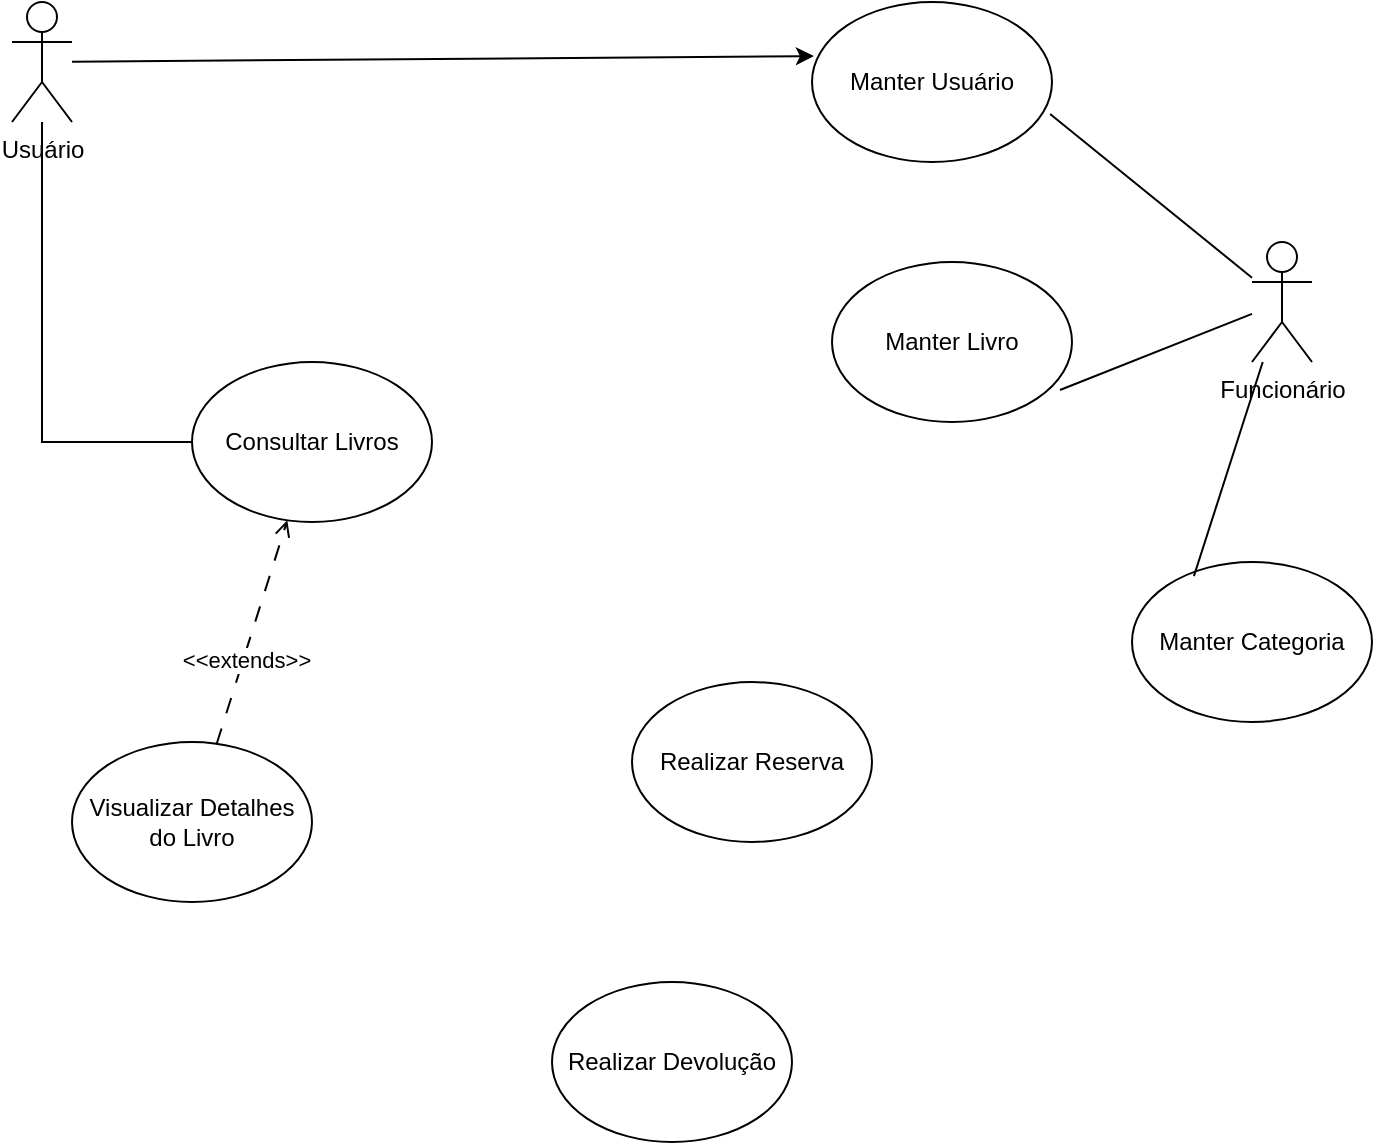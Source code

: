 <mxfile version="24.2.5" type="github">
  <diagram name="Página-1" id="rX_OChB66uoMsaLpp6ug">
    <mxGraphModel dx="1434" dy="772" grid="1" gridSize="10" guides="1" tooltips="1" connect="1" arrows="1" fold="1" page="1" pageScale="1" pageWidth="827" pageHeight="1169" math="0" shadow="0">
      <root>
        <mxCell id="0" />
        <mxCell id="1" parent="0" />
        <mxCell id="JcpWMlzMwsbFCnnu0zB2-1" value="Usuário&lt;div&gt;&lt;br&gt;&lt;/div&gt;" style="shape=umlActor;verticalLabelPosition=bottom;verticalAlign=top;html=1;outlineConnect=0;" vertex="1" parent="1">
          <mxGeometry x="60" y="140" width="30" height="60" as="geometry" />
        </mxCell>
        <mxCell id="JcpWMlzMwsbFCnnu0zB2-2" value="Funcionário" style="shape=umlActor;verticalLabelPosition=bottom;verticalAlign=top;html=1;outlineConnect=0;" vertex="1" parent="1">
          <mxGeometry x="680" y="260" width="30" height="60" as="geometry" />
        </mxCell>
        <mxCell id="JcpWMlzMwsbFCnnu0zB2-6" value="Manter Usuário" style="ellipse;whiteSpace=wrap;html=1;" vertex="1" parent="1">
          <mxGeometry x="460" y="140" width="120" height="80" as="geometry" />
        </mxCell>
        <mxCell id="JcpWMlzMwsbFCnnu0zB2-7" value="Manter Livro" style="ellipse;whiteSpace=wrap;html=1;" vertex="1" parent="1">
          <mxGeometry x="470" y="270" width="120" height="80" as="geometry" />
        </mxCell>
        <mxCell id="JcpWMlzMwsbFCnnu0zB2-16" style="edgeStyle=orthogonalEdgeStyle;rounded=0;orthogonalLoop=1;jettySize=auto;html=1;endArrow=none;endFill=0;" edge="1" parent="1" source="JcpWMlzMwsbFCnnu0zB2-8" target="JcpWMlzMwsbFCnnu0zB2-1">
          <mxGeometry relative="1" as="geometry" />
        </mxCell>
        <mxCell id="JcpWMlzMwsbFCnnu0zB2-8" value="Consultar Livros" style="ellipse;whiteSpace=wrap;html=1;" vertex="1" parent="1">
          <mxGeometry x="150" y="320" width="120" height="80" as="geometry" />
        </mxCell>
        <mxCell id="JcpWMlzMwsbFCnnu0zB2-19" style="rounded=0;orthogonalLoop=1;jettySize=auto;html=1;endArrow=open;endFill=0;dashed=1;dashPattern=8 8;" edge="1" parent="1" source="JcpWMlzMwsbFCnnu0zB2-9" target="JcpWMlzMwsbFCnnu0zB2-8">
          <mxGeometry relative="1" as="geometry" />
        </mxCell>
        <mxCell id="JcpWMlzMwsbFCnnu0zB2-20" value="&amp;lt;&amp;lt;extends&amp;gt;&amp;gt;" style="edgeLabel;html=1;align=center;verticalAlign=middle;resizable=0;points=[];" vertex="1" connectable="0" parent="JcpWMlzMwsbFCnnu0zB2-19">
          <mxGeometry x="-0.243" y="-1" relative="1" as="geometry">
            <mxPoint as="offset" />
          </mxGeometry>
        </mxCell>
        <mxCell id="JcpWMlzMwsbFCnnu0zB2-9" value="Visualizar Detalhes do Livro" style="ellipse;whiteSpace=wrap;html=1;" vertex="1" parent="1">
          <mxGeometry x="90" y="510" width="120" height="80" as="geometry" />
        </mxCell>
        <mxCell id="JcpWMlzMwsbFCnnu0zB2-10" value="Manter Categoria" style="ellipse;whiteSpace=wrap;html=1;" vertex="1" parent="1">
          <mxGeometry x="620" y="420" width="120" height="80" as="geometry" />
        </mxCell>
        <mxCell id="JcpWMlzMwsbFCnnu0zB2-11" value="Realizar Reserva" style="ellipse;whiteSpace=wrap;html=1;" vertex="1" parent="1">
          <mxGeometry x="370" y="480" width="120" height="80" as="geometry" />
        </mxCell>
        <mxCell id="JcpWMlzMwsbFCnnu0zB2-12" value="Realizar Devolução" style="ellipse;whiteSpace=wrap;html=1;" vertex="1" parent="1">
          <mxGeometry x="330" y="630" width="120" height="80" as="geometry" />
        </mxCell>
        <mxCell id="JcpWMlzMwsbFCnnu0zB2-13" style="rounded=0;orthogonalLoop=1;jettySize=auto;html=1;entryX=0.992;entryY=0.7;entryDx=0;entryDy=0;entryPerimeter=0;endArrow=none;endFill=0;" edge="1" parent="1" source="JcpWMlzMwsbFCnnu0zB2-2" target="JcpWMlzMwsbFCnnu0zB2-6">
          <mxGeometry relative="1" as="geometry" />
        </mxCell>
        <mxCell id="JcpWMlzMwsbFCnnu0zB2-14" style="rounded=0;orthogonalLoop=1;jettySize=auto;html=1;entryX=0.95;entryY=0.8;entryDx=0;entryDy=0;entryPerimeter=0;endArrow=none;endFill=0;" edge="1" parent="1" source="JcpWMlzMwsbFCnnu0zB2-2" target="JcpWMlzMwsbFCnnu0zB2-7">
          <mxGeometry relative="1" as="geometry" />
        </mxCell>
        <mxCell id="JcpWMlzMwsbFCnnu0zB2-15" style="rounded=0;orthogonalLoop=1;jettySize=auto;html=1;entryX=0.008;entryY=0.338;entryDx=0;entryDy=0;entryPerimeter=0;" edge="1" parent="1" source="JcpWMlzMwsbFCnnu0zB2-1" target="JcpWMlzMwsbFCnnu0zB2-6">
          <mxGeometry relative="1" as="geometry" />
        </mxCell>
        <mxCell id="JcpWMlzMwsbFCnnu0zB2-18" style="rounded=0;orthogonalLoop=1;jettySize=auto;html=1;entryX=0.258;entryY=0.088;entryDx=0;entryDy=0;entryPerimeter=0;endArrow=none;endFill=0;" edge="1" parent="1" source="JcpWMlzMwsbFCnnu0zB2-2" target="JcpWMlzMwsbFCnnu0zB2-10">
          <mxGeometry relative="1" as="geometry" />
        </mxCell>
      </root>
    </mxGraphModel>
  </diagram>
</mxfile>
